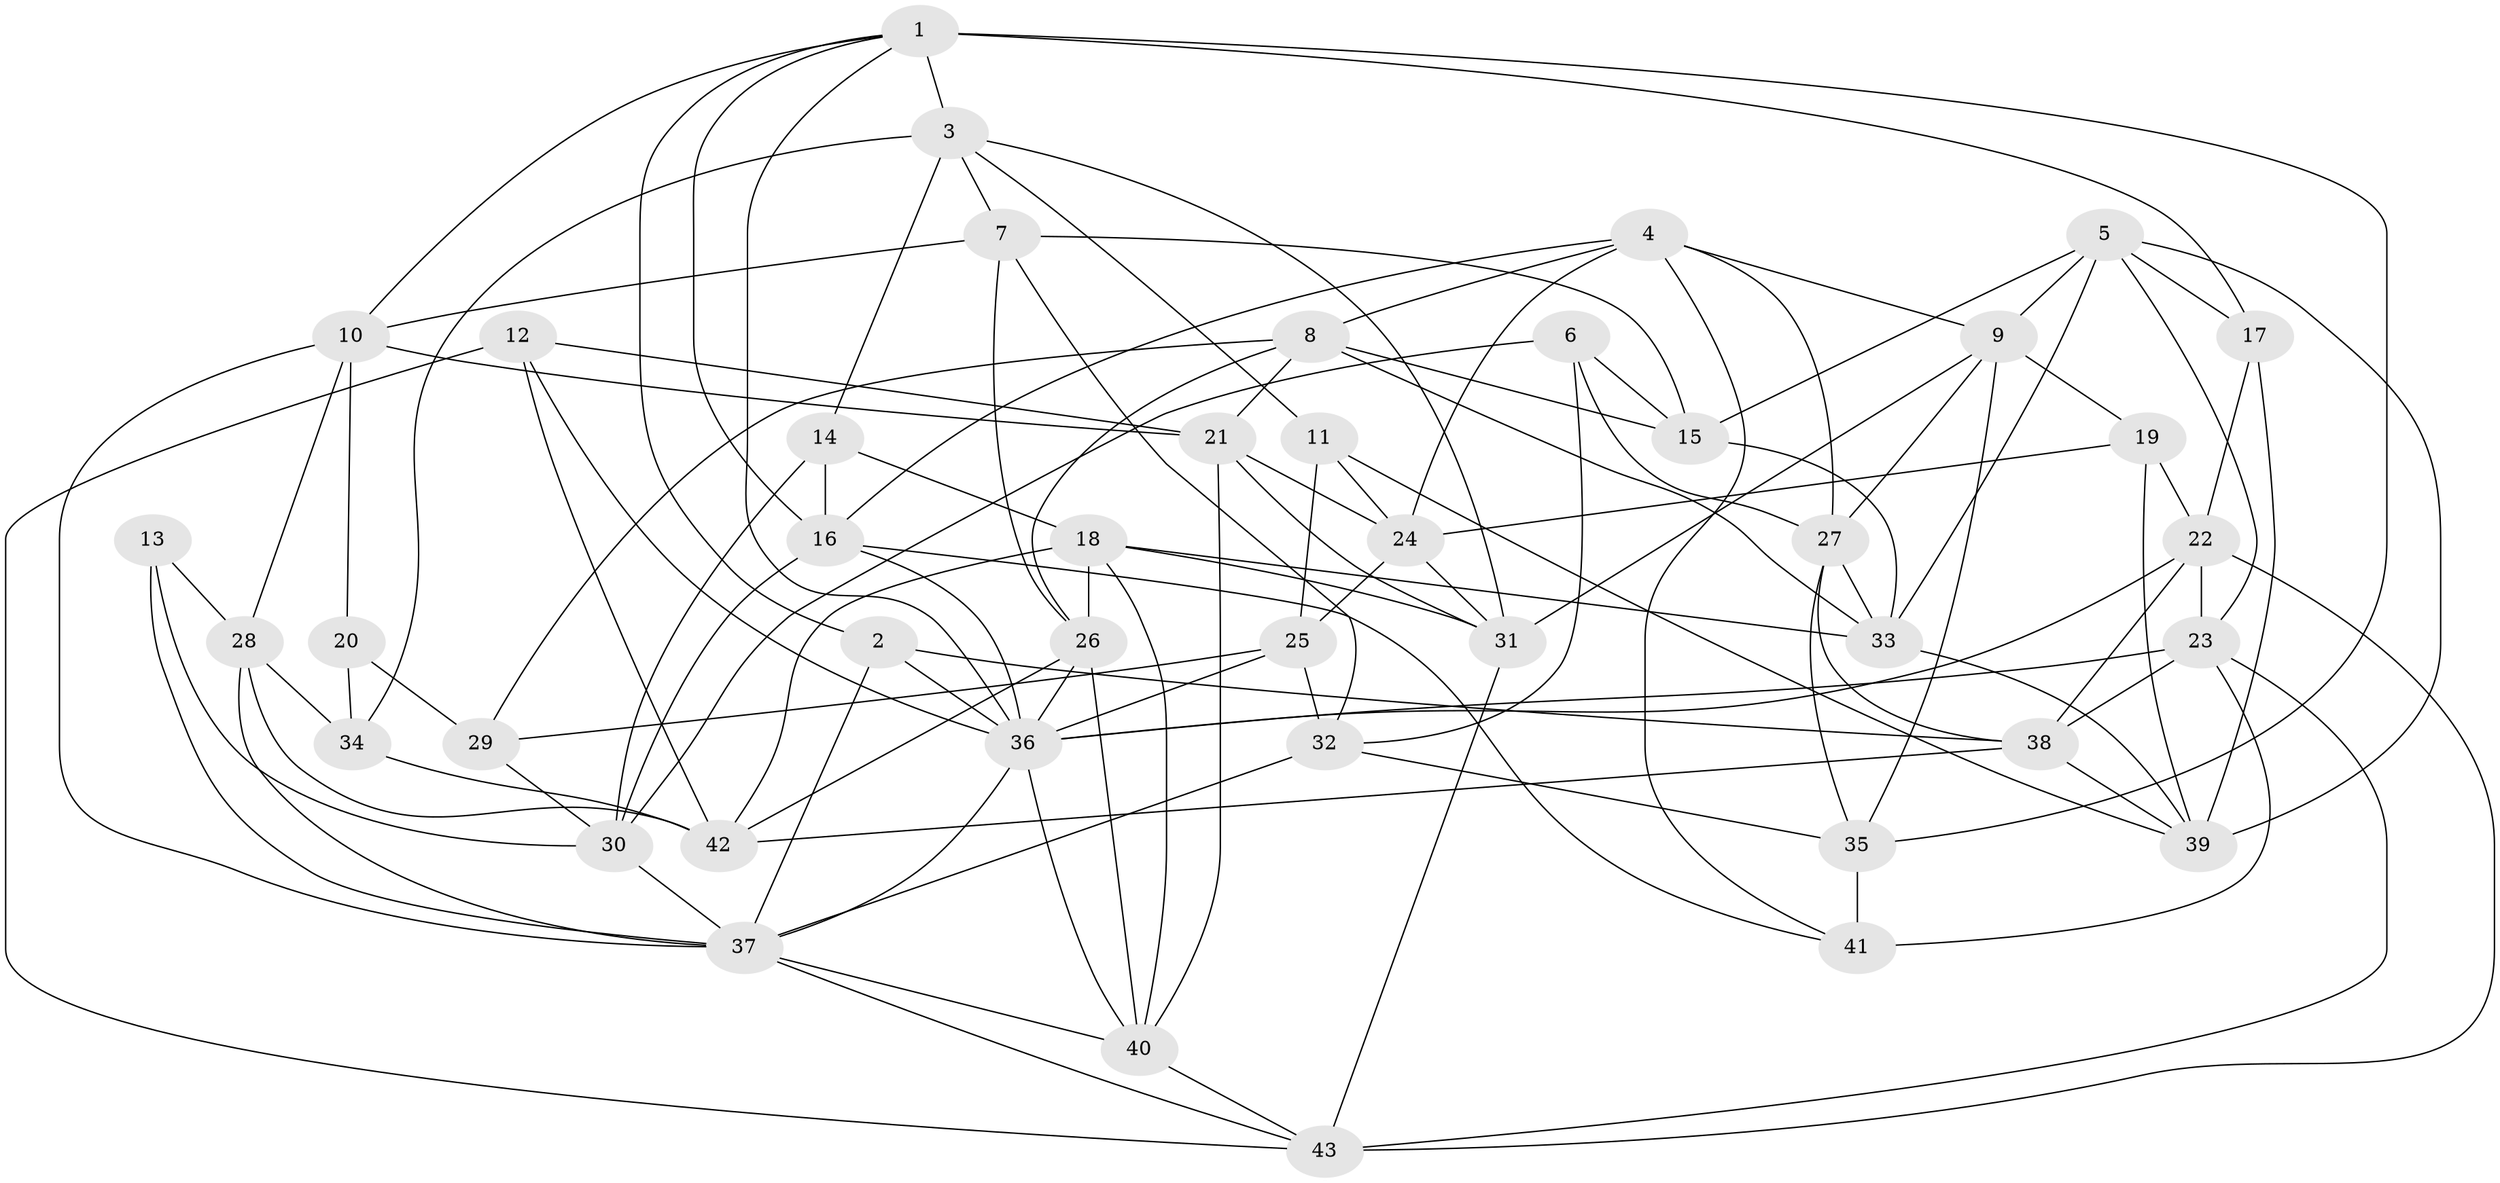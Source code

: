 // original degree distribution, {4: 1.0}
// Generated by graph-tools (version 1.1) at 2025/26/03/09/25 03:26:58]
// undirected, 43 vertices, 117 edges
graph export_dot {
graph [start="1"]
  node [color=gray90,style=filled];
  1;
  2;
  3;
  4;
  5;
  6;
  7;
  8;
  9;
  10;
  11;
  12;
  13;
  14;
  15;
  16;
  17;
  18;
  19;
  20;
  21;
  22;
  23;
  24;
  25;
  26;
  27;
  28;
  29;
  30;
  31;
  32;
  33;
  34;
  35;
  36;
  37;
  38;
  39;
  40;
  41;
  42;
  43;
  1 -- 2 [weight=1.0];
  1 -- 3 [weight=1.0];
  1 -- 10 [weight=1.0];
  1 -- 16 [weight=1.0];
  1 -- 17 [weight=1.0];
  1 -- 35 [weight=2.0];
  1 -- 36 [weight=1.0];
  2 -- 36 [weight=1.0];
  2 -- 37 [weight=1.0];
  2 -- 38 [weight=1.0];
  3 -- 7 [weight=1.0];
  3 -- 11 [weight=1.0];
  3 -- 14 [weight=1.0];
  3 -- 31 [weight=1.0];
  3 -- 34 [weight=1.0];
  4 -- 8 [weight=1.0];
  4 -- 9 [weight=1.0];
  4 -- 16 [weight=1.0];
  4 -- 24 [weight=1.0];
  4 -- 27 [weight=1.0];
  4 -- 41 [weight=1.0];
  5 -- 9 [weight=1.0];
  5 -- 15 [weight=1.0];
  5 -- 17 [weight=1.0];
  5 -- 23 [weight=1.0];
  5 -- 33 [weight=1.0];
  5 -- 39 [weight=1.0];
  6 -- 15 [weight=1.0];
  6 -- 27 [weight=1.0];
  6 -- 30 [weight=1.0];
  6 -- 32 [weight=1.0];
  7 -- 10 [weight=1.0];
  7 -- 15 [weight=2.0];
  7 -- 26 [weight=1.0];
  7 -- 32 [weight=1.0];
  8 -- 15 [weight=1.0];
  8 -- 21 [weight=1.0];
  8 -- 26 [weight=1.0];
  8 -- 29 [weight=1.0];
  8 -- 33 [weight=1.0];
  9 -- 19 [weight=1.0];
  9 -- 27 [weight=1.0];
  9 -- 31 [weight=1.0];
  9 -- 35 [weight=1.0];
  10 -- 20 [weight=1.0];
  10 -- 21 [weight=1.0];
  10 -- 28 [weight=1.0];
  10 -- 37 [weight=1.0];
  11 -- 24 [weight=1.0];
  11 -- 25 [weight=1.0];
  11 -- 39 [weight=1.0];
  12 -- 21 [weight=1.0];
  12 -- 36 [weight=1.0];
  12 -- 42 [weight=1.0];
  12 -- 43 [weight=1.0];
  13 -- 28 [weight=1.0];
  13 -- 30 [weight=1.0];
  13 -- 37 [weight=2.0];
  14 -- 16 [weight=1.0];
  14 -- 18 [weight=1.0];
  14 -- 30 [weight=1.0];
  15 -- 33 [weight=1.0];
  16 -- 30 [weight=1.0];
  16 -- 36 [weight=1.0];
  16 -- 41 [weight=1.0];
  17 -- 22 [weight=1.0];
  17 -- 39 [weight=1.0];
  18 -- 26 [weight=1.0];
  18 -- 31 [weight=1.0];
  18 -- 33 [weight=1.0];
  18 -- 40 [weight=1.0];
  18 -- 42 [weight=1.0];
  19 -- 22 [weight=1.0];
  19 -- 24 [weight=1.0];
  19 -- 39 [weight=1.0];
  20 -- 29 [weight=3.0];
  20 -- 34 [weight=2.0];
  21 -- 24 [weight=1.0];
  21 -- 31 [weight=1.0];
  21 -- 40 [weight=1.0];
  22 -- 23 [weight=1.0];
  22 -- 36 [weight=1.0];
  22 -- 38 [weight=1.0];
  22 -- 43 [weight=1.0];
  23 -- 36 [weight=1.0];
  23 -- 38 [weight=1.0];
  23 -- 41 [weight=1.0];
  23 -- 43 [weight=1.0];
  24 -- 25 [weight=1.0];
  24 -- 31 [weight=1.0];
  25 -- 29 [weight=1.0];
  25 -- 32 [weight=2.0];
  25 -- 36 [weight=1.0];
  26 -- 36 [weight=1.0];
  26 -- 40 [weight=1.0];
  26 -- 42 [weight=1.0];
  27 -- 33 [weight=1.0];
  27 -- 35 [weight=1.0];
  27 -- 38 [weight=1.0];
  28 -- 34 [weight=2.0];
  28 -- 37 [weight=1.0];
  28 -- 42 [weight=1.0];
  29 -- 30 [weight=1.0];
  30 -- 37 [weight=1.0];
  31 -- 43 [weight=1.0];
  32 -- 35 [weight=1.0];
  32 -- 37 [weight=1.0];
  33 -- 39 [weight=1.0];
  34 -- 42 [weight=1.0];
  35 -- 41 [weight=3.0];
  36 -- 37 [weight=1.0];
  36 -- 40 [weight=1.0];
  37 -- 40 [weight=1.0];
  37 -- 43 [weight=1.0];
  38 -- 39 [weight=1.0];
  38 -- 42 [weight=1.0];
  40 -- 43 [weight=1.0];
}
